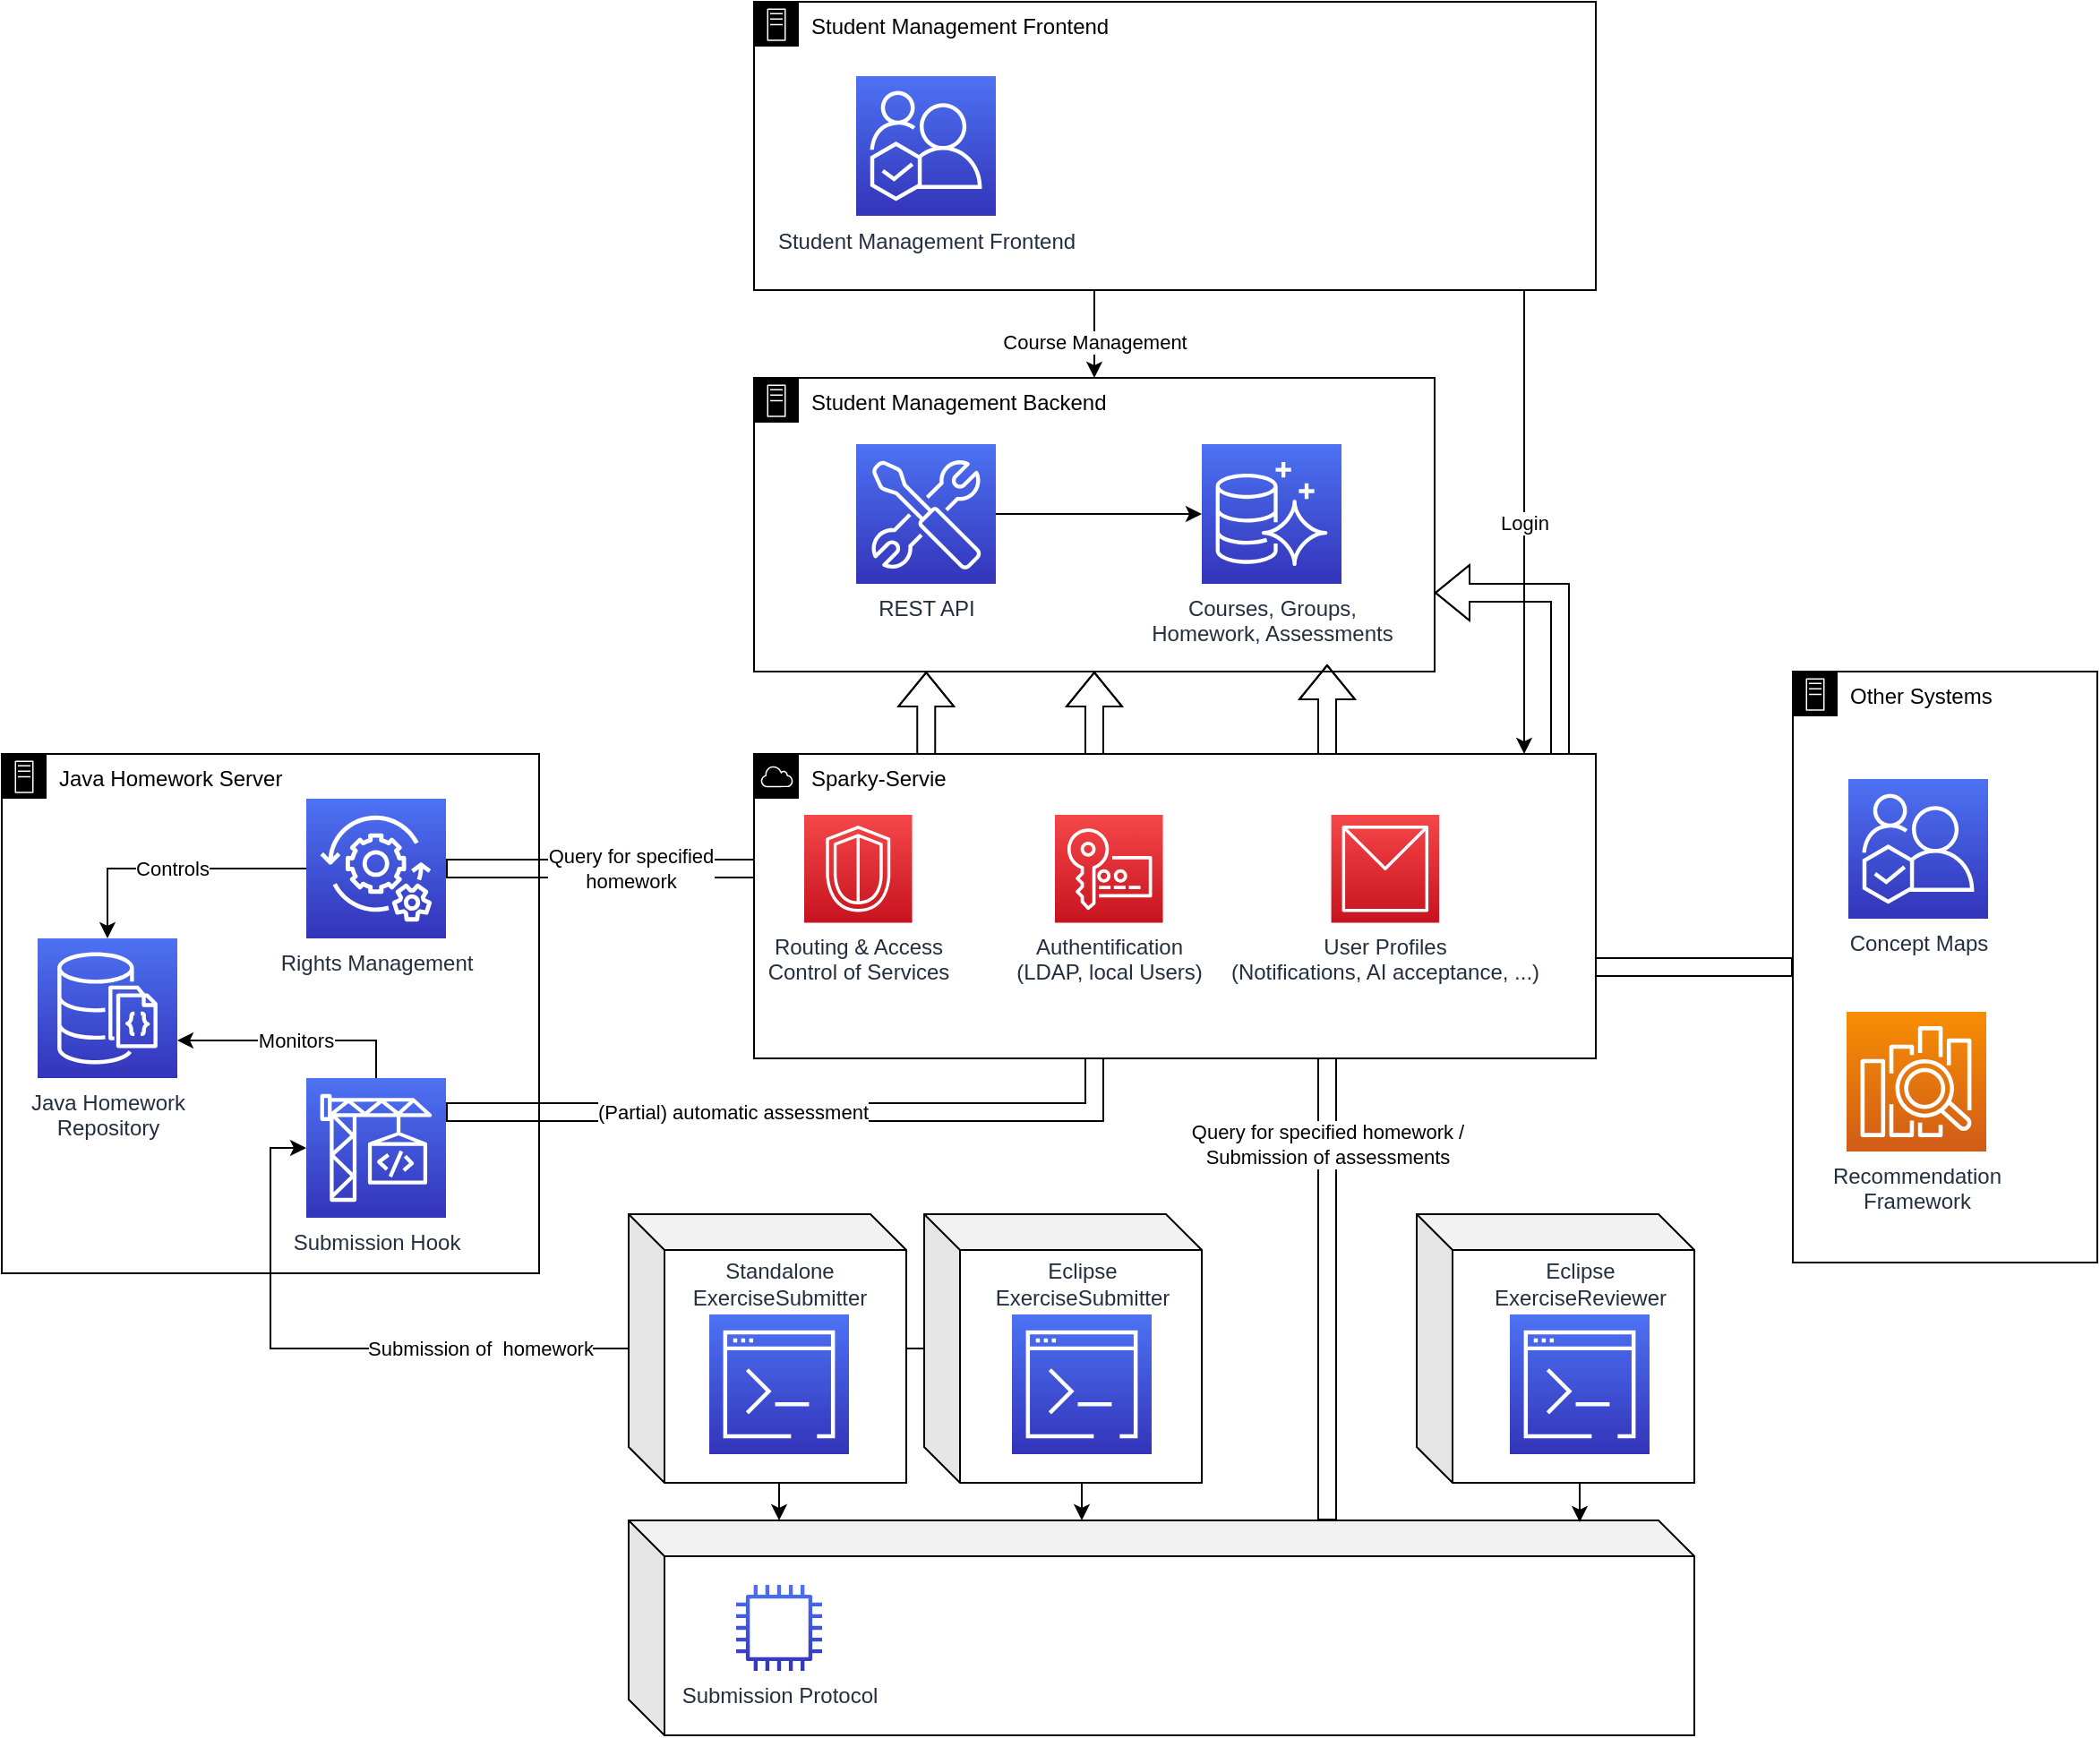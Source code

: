 <mxfile version="12.9.13" type="device"><diagram id="Ht1M8jgEwFfnCIfOTk4-" name="Page-1"><mxGraphModel dx="1810" dy="1543" grid="1" gridSize="10" guides="1" tooltips="1" connect="1" arrows="1" fold="1" page="1" pageScale="1" pageWidth="1169" pageHeight="827" math="0" shadow="0"><root><mxCell id="0"/><mxCell id="1" parent="0"/><mxCell id="apkjlMqTHxUSe2oRIHi7-24" value="Java Homework Server" style="points=[[0,0],[0.25,0],[0.5,0],[0.75,0],[1,0],[1,0.25],[1,0.5],[1,0.75],[1,1],[0.75,1],[0.5,1],[0.25,1],[0,1],[0,0.75],[0,0.5],[0,0.25]];outlineConnect=0;html=1;whiteSpace=wrap;fontSize=12;fontStyle=0;shape=mxgraph.aws4.group;grIcon=mxgraph.aws4.group_on_premise;verticalAlign=top;align=left;spacingLeft=30;dashed=0;" parent="1" vertex="1"><mxGeometry x="30" y="510" width="300" height="290" as="geometry"/></mxCell><mxCell id="e04o1fipHbQuNLUEfcja-1" value="Java Homework&lt;br&gt;Repository" style="outlineConnect=0;fontColor=#232F3E;gradientColor=#4D72F3;gradientDirection=north;fillColor=#3334B9;strokeColor=#ffffff;dashed=0;verticalLabelPosition=bottom;verticalAlign=top;align=center;html=1;fontSize=12;fontStyle=0;aspect=fixed;shape=mxgraph.aws4.resourceIcon;resIcon=mxgraph.aws4.documentdb_with_mongodb_compatibility;" parent="1" vertex="1"><mxGeometry x="50" y="613" width="78" height="78" as="geometry"/></mxCell><mxCell id="e04o1fipHbQuNLUEfcja-22" value="Controls" style="edgeStyle=orthogonalEdgeStyle;rounded=0;orthogonalLoop=1;jettySize=auto;html=1;" parent="1" source="e04o1fipHbQuNLUEfcja-18" target="e04o1fipHbQuNLUEfcja-1" edge="1"><mxGeometry relative="1" as="geometry"><Array as="points"><mxPoint x="89" y="574"/></Array></mxGeometry></mxCell><mxCell id="apkjlMqTHxUSe2oRIHi7-70" value="Query for specified&lt;br&gt;homework" style="edgeStyle=orthogonalEdgeStyle;rounded=0;orthogonalLoop=1;jettySize=auto;html=1;startArrow=none;startFill=0;shape=flexArrow;entryX=0.253;entryY=1;entryDx=0;entryDy=0;entryPerimeter=0;" parent="1" source="e04o1fipHbQuNLUEfcja-18" target="apkjlMqTHxUSe2oRIHi7-31" edge="1"><mxGeometry x="-0.456" relative="1" as="geometry"><mxPoint as="offset"/></mxGeometry></mxCell><mxCell id="e04o1fipHbQuNLUEfcja-18" value="Rights Management" style="outlineConnect=0;fontColor=#232F3E;gradientColor=#4D72F3;gradientDirection=north;fillColor=#3334B9;strokeColor=#ffffff;dashed=0;verticalLabelPosition=bottom;verticalAlign=top;align=center;html=1;fontSize=12;fontStyle=0;aspect=fixed;shape=mxgraph.aws4.resourceIcon;resIcon=mxgraph.aws4.managed_services;" parent="1" vertex="1"><mxGeometry x="200" y="535" width="78" height="78" as="geometry"/></mxCell><mxCell id="apkjlMqTHxUSe2oRIHi7-31" value="&lt;span style=&quot;text-align: center&quot;&gt;Student Management Backend&lt;/span&gt;" style="points=[[0,0],[0.25,0],[0.5,0],[0.75,0],[1,0],[1,0.25],[1,0.5],[1,0.75],[1,1],[0.75,1],[0.5,1],[0.25,1],[0,1],[0,0.75],[0,0.5],[0,0.25]];outlineConnect=0;html=1;whiteSpace=wrap;fontSize=12;fontStyle=0;shape=mxgraph.aws4.group;grIcon=mxgraph.aws4.group_on_premise;verticalAlign=top;align=left;spacingLeft=30;dashed=0;" parent="1" vertex="1"><mxGeometry x="450" y="300" width="380" height="164" as="geometry"/></mxCell><mxCell id="apkjlMqTHxUSe2oRIHi7-37" style="edgeStyle=orthogonalEdgeStyle;rounded=0;orthogonalLoop=1;jettySize=auto;html=1;" parent="1" source="apkjlMqTHxUSe2oRIHi7-34" target="apkjlMqTHxUSe2oRIHi7-36" edge="1"><mxGeometry relative="1" as="geometry"/></mxCell><mxCell id="apkjlMqTHxUSe2oRIHi7-34" value="REST API" style="outlineConnect=0;fontColor=#232F3E;gradientColor=#4D72F3;gradientDirection=north;fillColor=#3334B9;strokeColor=#ffffff;dashed=0;verticalLabelPosition=bottom;verticalAlign=top;align=center;html=1;fontSize=12;fontStyle=0;aspect=fixed;shape=mxgraph.aws4.resourceIcon;resIcon=mxgraph.aws4.developer_tools;" parent="1" vertex="1"><mxGeometry x="507" y="337" width="78" height="78" as="geometry"/></mxCell><mxCell id="apkjlMqTHxUSe2oRIHi7-43" value="Login" style="edgeStyle=orthogonalEdgeStyle;rounded=0;orthogonalLoop=1;jettySize=auto;html=1;startArrow=none;startFill=0;" parent="1" source="apkjlMqTHxUSe2oRIHi7-35" target="apkjlMqTHxUSe2oRIHi7-25" edge="1"><mxGeometry relative="1" as="geometry"><Array as="points"><mxPoint x="880" y="340"/><mxPoint x="880" y="340"/></Array></mxGeometry></mxCell><mxCell id="apkjlMqTHxUSe2oRIHi7-44" value="Course Management" style="edgeStyle=orthogonalEdgeStyle;rounded=0;orthogonalLoop=1;jettySize=auto;html=1;startArrow=none;startFill=0;" parent="1" source="apkjlMqTHxUSe2oRIHi7-35" target="apkjlMqTHxUSe2oRIHi7-31" edge="1"><mxGeometry x="0.18" relative="1" as="geometry"><Array as="points"><mxPoint x="640" y="260"/><mxPoint x="640" y="260"/></Array><mxPoint x="1000" y="270" as="sourcePoint"/><mxPoint as="offset"/></mxGeometry></mxCell><mxCell id="apkjlMqTHxUSe2oRIHi7-35" value="&lt;span style=&quot;text-align: center&quot;&gt;Student Management Frontend&lt;/span&gt;" style="points=[[0,0],[0.25,0],[0.5,0],[0.75,0],[1,0],[1,0.25],[1,0.5],[1,0.75],[1,1],[0.75,1],[0.5,1],[0.25,1],[0,1],[0,0.75],[0,0.5],[0,0.25]];outlineConnect=0;html=1;whiteSpace=wrap;fontSize=12;fontStyle=0;shape=mxgraph.aws4.group;grIcon=mxgraph.aws4.group_on_premise;verticalAlign=top;align=left;spacingLeft=30;dashed=0;" parent="1" vertex="1"><mxGeometry x="450" y="90" width="470" height="161" as="geometry"/></mxCell><mxCell id="apkjlMqTHxUSe2oRIHi7-33" value="Student Management Frontend" style="outlineConnect=0;fontColor=#232F3E;gradientColor=#4D72F3;gradientDirection=north;fillColor=#3334B9;strokeColor=#ffffff;dashed=0;verticalLabelPosition=bottom;verticalAlign=top;align=center;html=1;fontSize=12;fontStyle=0;aspect=fixed;shape=mxgraph.aws4.resourceIcon;resIcon=mxgraph.aws4.iq;" parent="1" vertex="1"><mxGeometry x="507" y="131.5" width="78" height="78" as="geometry"/></mxCell><mxCell id="apkjlMqTHxUSe2oRIHi7-36" value="Courses, Groups,&lt;br&gt;Homework, Assessments" style="outlineConnect=0;fontColor=#232F3E;gradientColor=#4D72F3;gradientDirection=north;fillColor=#3334B9;strokeColor=#ffffff;dashed=0;verticalLabelPosition=bottom;verticalAlign=top;align=center;html=1;fontSize=12;fontStyle=0;aspect=fixed;shape=mxgraph.aws4.resourceIcon;resIcon=mxgraph.aws4.aurora;" parent="1" vertex="1"><mxGeometry x="700" y="337" width="78" height="78" as="geometry"/></mxCell><mxCell id="apkjlMqTHxUSe2oRIHi7-46" value="Monitors" style="edgeStyle=orthogonalEdgeStyle;rounded=0;orthogonalLoop=1;jettySize=auto;html=1;startArrow=none;startFill=0;" parent="1" source="apkjlMqTHxUSe2oRIHi7-45" target="e04o1fipHbQuNLUEfcja-1" edge="1"><mxGeometry relative="1" as="geometry"><Array as="points"><mxPoint x="239" y="670"/></Array></mxGeometry></mxCell><mxCell id="apkjlMqTHxUSe2oRIHi7-71" value="(Partial) automatic assessment" style="edgeStyle=orthogonalEdgeStyle;shape=flexArrow;rounded=0;orthogonalLoop=1;jettySize=auto;html=1;startArrow=none;startFill=0;" parent="1" source="apkjlMqTHxUSe2oRIHi7-45" target="apkjlMqTHxUSe2oRIHi7-31" edge="1"><mxGeometry x="-0.474" relative="1" as="geometry"><Array as="points"><mxPoint x="640" y="710"/></Array><mxPoint as="offset"/></mxGeometry></mxCell><mxCell id="apkjlMqTHxUSe2oRIHi7-45" value="Submission Hook" style="outlineConnect=0;fontColor=#232F3E;gradientColor=#4D72F3;gradientDirection=north;fillColor=#3334B9;strokeColor=#ffffff;dashed=0;verticalLabelPosition=bottom;verticalAlign=top;align=center;html=1;fontSize=12;fontStyle=0;aspect=fixed;shape=mxgraph.aws4.resourceIcon;resIcon=mxgraph.aws4.codebuild;" parent="1" vertex="1"><mxGeometry x="200" y="691" width="78" height="78" as="geometry"/></mxCell><mxCell id="apkjlMqTHxUSe2oRIHi7-67" value="Query for specified homework /&lt;br&gt;Submission of assessments" style="edgeStyle=orthogonalEdgeStyle;rounded=0;orthogonalLoop=1;jettySize=auto;html=1;startArrow=none;startFill=0;shape=flexArrow;" parent="1" source="apkjlMqTHxUSe2oRIHi7-49" edge="1"><mxGeometry x="-0.218" relative="1" as="geometry"><mxPoint x="770" y="460" as="targetPoint"/><Array as="points"><mxPoint x="770" y="430"/></Array><mxPoint as="offset"/></mxGeometry></mxCell><mxCell id="MgS3tZH2-rvtS6BF_Hk5-7" style="edgeStyle=orthogonalEdgeStyle;rounded=0;orthogonalLoop=1;jettySize=auto;html=1;shape=flexArrow;" edge="1" parent="1" source="MgS3tZH2-rvtS6BF_Hk5-1" target="apkjlMqTHxUSe2oRIHi7-31"><mxGeometry relative="1" as="geometry"><Array as="points"><mxPoint x="900" y="629"/><mxPoint x="900" y="420"/></Array></mxGeometry></mxCell><mxCell id="MgS3tZH2-rvtS6BF_Hk5-1" value="Other Systems" style="points=[[0,0],[0.25,0],[0.5,0],[0.75,0],[1,0],[1,0.25],[1,0.5],[1,0.75],[1,1],[0.75,1],[0.5,1],[0.25,1],[0,1],[0,0.75],[0,0.5],[0,0.25]];outlineConnect=0;html=1;whiteSpace=wrap;fontSize=12;fontStyle=0;shape=mxgraph.aws4.group;grIcon=mxgraph.aws4.group_on_premise;verticalAlign=top;align=left;spacingLeft=30;dashed=0;" vertex="1" parent="1"><mxGeometry x="1030" y="464" width="170" height="330" as="geometry"/></mxCell><mxCell id="MgS3tZH2-rvtS6BF_Hk5-2" value="Concept Maps" style="outlineConnect=0;fontColor=#232F3E;gradientColor=#4D72F3;gradientDirection=north;fillColor=#3334B9;strokeColor=#ffffff;dashed=0;verticalLabelPosition=bottom;verticalAlign=top;align=center;html=1;fontSize=12;fontStyle=0;aspect=fixed;shape=mxgraph.aws4.resourceIcon;resIcon=mxgraph.aws4.iq;" vertex="1" parent="1"><mxGeometry x="1061" y="524" width="78" height="78" as="geometry"/></mxCell><mxCell id="MgS3tZH2-rvtS6BF_Hk5-6" value="Recommendation&lt;br&gt;Framework" style="outlineConnect=0;fontColor=#232F3E;gradientColor=#F78E04;gradientDirection=north;fillColor=#D05C17;strokeColor=#ffffff;dashed=0;verticalLabelPosition=bottom;verticalAlign=top;align=center;html=1;fontSize=12;fontStyle=0;aspect=fixed;shape=mxgraph.aws4.resourceIcon;resIcon=mxgraph.aws4.elasticsearch_service;" vertex="1" parent="1"><mxGeometry x="1060" y="654" width="78" height="78" as="geometry"/></mxCell><mxCell id="apkjlMqTHxUSe2oRIHi7-69" value="Submission of&amp;nbsp; homework" style="edgeStyle=orthogonalEdgeStyle;rounded=0;orthogonalLoop=1;jettySize=auto;html=1;startArrow=none;startFill=0;" parent="1" source="apkjlMqTHxUSe2oRIHi7-56" target="apkjlMqTHxUSe2oRIHi7-45" edge="1"><mxGeometry relative="1" as="geometry"><Array as="points"><mxPoint x="180" y="842"/><mxPoint x="180" y="730"/></Array></mxGeometry></mxCell><mxCell id="apkjlMqTHxUSe2oRIHi7-60" value="" style="group" parent="1" vertex="1" connectable="0"><mxGeometry x="380" y="767" width="595" height="280" as="geometry"/></mxCell><mxCell id="apkjlMqTHxUSe2oRIHi7-49" value="" style="shape=cube;whiteSpace=wrap;html=1;boundedLbl=1;backgroundOutline=1;darkOpacity=0.05;darkOpacity2=0.1;" parent="apkjlMqTHxUSe2oRIHi7-60" vertex="1"><mxGeometry y="171" width="595" height="120" as="geometry"/></mxCell><mxCell id="apkjlMqTHxUSe2oRIHi7-50" value="Submission Protocol" style="outlineConnect=0;fontColor=#232F3E;gradientColor=#4D72F3;fillColor=#3334B9;strokeColor=#ffffff;dashed=0;verticalLabelPosition=bottom;verticalAlign=top;align=center;html=1;fontSize=12;fontStyle=0;aspect=fixed;pointerEvents=1;shape=mxgraph.aws4.instance2;gradientDirection=north;" parent="apkjlMqTHxUSe2oRIHi7-60" vertex="1"><mxGeometry x="60" y="207" width="48" height="48" as="geometry"/></mxCell><mxCell id="apkjlMqTHxUSe2oRIHi7-66" style="edgeStyle=orthogonalEdgeStyle;rounded=0;orthogonalLoop=1;jettySize=auto;html=1;startArrow=none;startFill=0;" parent="apkjlMqTHxUSe2oRIHi7-60" source="apkjlMqTHxUSe2oRIHi7-54" edge="1"><mxGeometry relative="1" as="geometry"><mxPoint x="84" y="171" as="targetPoint"/></mxGeometry></mxCell><mxCell id="apkjlMqTHxUSe2oRIHi7-56" value="" style="shape=cube;whiteSpace=wrap;html=1;boundedLbl=1;backgroundOutline=1;darkOpacity=0.05;darkOpacity2=0.1;" parent="apkjlMqTHxUSe2oRIHi7-60" vertex="1"><mxGeometry x="165" width="155" height="150" as="geometry"/></mxCell><mxCell id="apkjlMqTHxUSe2oRIHi7-63" style="edgeStyle=orthogonalEdgeStyle;rounded=0;orthogonalLoop=1;jettySize=auto;html=1;startArrow=none;startFill=0;" parent="apkjlMqTHxUSe2oRIHi7-60" target="apkjlMqTHxUSe2oRIHi7-49" edge="1"><mxGeometry relative="1" as="geometry"><mxPoint x="253" y="150" as="sourcePoint"/><Array as="points"><mxPoint x="253" y="160"/><mxPoint x="253" y="160"/></Array></mxGeometry></mxCell><mxCell id="apkjlMqTHxUSe2oRIHi7-57" value="Eclipse&lt;br&gt;ExerciseSubmitter" style="outlineConnect=0;fontColor=#232F3E;gradientColor=#4D72F3;gradientDirection=north;fillColor=#3334B9;strokeColor=#ffffff;dashed=0;verticalLabelPosition=top;verticalAlign=bottom;align=center;html=1;fontSize=12;fontStyle=0;aspect=fixed;shape=mxgraph.aws4.resourceIcon;resIcon=mxgraph.aws4.command_line_interface;labelPosition=center;" parent="apkjlMqTHxUSe2oRIHi7-60" vertex="1"><mxGeometry x="214" y="56" width="78" height="78" as="geometry"/></mxCell><mxCell id="apkjlMqTHxUSe2oRIHi7-58" value="" style="shape=cube;whiteSpace=wrap;html=1;boundedLbl=1;backgroundOutline=1;darkOpacity=0.05;darkOpacity2=0.1;" parent="apkjlMqTHxUSe2oRIHi7-60" vertex="1"><mxGeometry x="440" width="155" height="150" as="geometry"/></mxCell><mxCell id="apkjlMqTHxUSe2oRIHi7-64" style="edgeStyle=orthogonalEdgeStyle;rounded=0;orthogonalLoop=1;jettySize=auto;html=1;startArrow=none;startFill=0;" parent="apkjlMqTHxUSe2oRIHi7-60" edge="1"><mxGeometry relative="1" as="geometry"><mxPoint x="531" y="150" as="sourcePoint"/><mxPoint x="531" y="172" as="targetPoint"/><Array as="points"><mxPoint x="531" y="172"/></Array></mxGeometry></mxCell><mxCell id="apkjlMqTHxUSe2oRIHi7-59" value="Eclipse&lt;br&gt;ExerciseReviewer" style="outlineConnect=0;fontColor=#232F3E;gradientColor=#4D72F3;gradientDirection=north;fillColor=#3334B9;strokeColor=#ffffff;dashed=0;verticalLabelPosition=top;verticalAlign=bottom;align=center;html=1;fontSize=12;fontStyle=0;aspect=fixed;shape=mxgraph.aws4.resourceIcon;resIcon=mxgraph.aws4.command_line_interface;labelPosition=center;" parent="apkjlMqTHxUSe2oRIHi7-60" vertex="1"><mxGeometry x="492" y="56" width="78" height="78" as="geometry"/></mxCell><mxCell id="apkjlMqTHxUSe2oRIHi7-53" value="" style="shape=cube;whiteSpace=wrap;html=1;boundedLbl=1;backgroundOutline=1;darkOpacity=0.05;darkOpacity2=0.1;" parent="apkjlMqTHxUSe2oRIHi7-60" vertex="1"><mxGeometry width="155" height="150" as="geometry"/></mxCell><mxCell id="apkjlMqTHxUSe2oRIHi7-54" value="Standalone&lt;br&gt;ExerciseSubmitter" style="outlineConnect=0;fontColor=#232F3E;gradientColor=#4D72F3;gradientDirection=north;fillColor=#3334B9;strokeColor=#ffffff;dashed=0;verticalLabelPosition=top;verticalAlign=bottom;align=center;html=1;fontSize=12;fontStyle=0;aspect=fixed;shape=mxgraph.aws4.resourceIcon;resIcon=mxgraph.aws4.command_line_interface;labelPosition=center;" parent="apkjlMqTHxUSe2oRIHi7-60" vertex="1"><mxGeometry x="45" y="56" width="78" height="78" as="geometry"/></mxCell><mxCell id="apkjlMqTHxUSe2oRIHi7-68" value="" style="group" parent="1" vertex="1" connectable="0"><mxGeometry x="450" y="510" width="470" height="170" as="geometry"/></mxCell><mxCell id="apkjlMqTHxUSe2oRIHi7-25" value="Sparky-Servie" style="points=[[0,0],[0.25,0],[0.5,0],[0.75,0],[1,0],[1,0.25],[1,0.5],[1,0.75],[1,1],[0.75,1],[0.5,1],[0.25,1],[0,1],[0,0.75],[0,0.5],[0,0.25]];outlineConnect=0;html=1;whiteSpace=wrap;fontSize=12;fontStyle=0;shape=mxgraph.aws4.group;grIcon=mxgraph.aws4.group_aws_cloud;verticalAlign=top;align=left;spacingLeft=30;dashed=0;" parent="apkjlMqTHxUSe2oRIHi7-68" vertex="1"><mxGeometry width="470" height="170" as="geometry"/></mxCell><mxCell id="apkjlMqTHxUSe2oRIHi7-26" value="User Profiles&lt;br&gt;(Notifications, AI acceptance, ...)" style="outlineConnect=0;fontColor=#232F3E;gradientColor=#F54749;gradientDirection=north;fillColor=#C7131F;strokeColor=#ffffff;dashed=0;verticalLabelPosition=bottom;verticalAlign=top;align=center;html=1;fontSize=12;fontStyle=0;aspect=fixed;shape=mxgraph.aws4.resourceIcon;resIcon=mxgraph.aws4.workmail;" parent="apkjlMqTHxUSe2oRIHi7-68" vertex="1"><mxGeometry x="322.286" y="34" width="60.273" height="60.273" as="geometry"/></mxCell><mxCell id="apkjlMqTHxUSe2oRIHi7-27" value="Authentification&lt;br&gt;(LDAP, local Users)" style="outlineConnect=0;fontColor=#232F3E;gradientColor=#F54749;gradientDirection=north;fillColor=#C7131F;strokeColor=#ffffff;dashed=0;verticalLabelPosition=bottom;verticalAlign=top;align=center;html=1;fontSize=12;fontStyle=0;aspect=fixed;shape=mxgraph.aws4.resourceIcon;resIcon=mxgraph.aws4.key_management_service;" parent="apkjlMqTHxUSe2oRIHi7-68" vertex="1"><mxGeometry x="168" y="34" width="60.273" height="60.273" as="geometry"/></mxCell><mxCell id="apkjlMqTHxUSe2oRIHi7-28" value="Routing &amp;amp; Access&lt;br&gt;Control of Services" style="outlineConnect=0;fontColor=#232F3E;gradientColor=#F54749;gradientDirection=north;fillColor=#C7131F;strokeColor=#ffffff;dashed=0;verticalLabelPosition=bottom;verticalAlign=top;align=center;html=1;fontSize=12;fontStyle=0;aspect=fixed;shape=mxgraph.aws4.resourceIcon;resIcon=mxgraph.aws4.security_identity_and_compliance;" parent="apkjlMqTHxUSe2oRIHi7-68" vertex="1"><mxGeometry x="28" y="34" width="60.273" height="60.273" as="geometry"/></mxCell></root></mxGraphModel></diagram></mxfile>